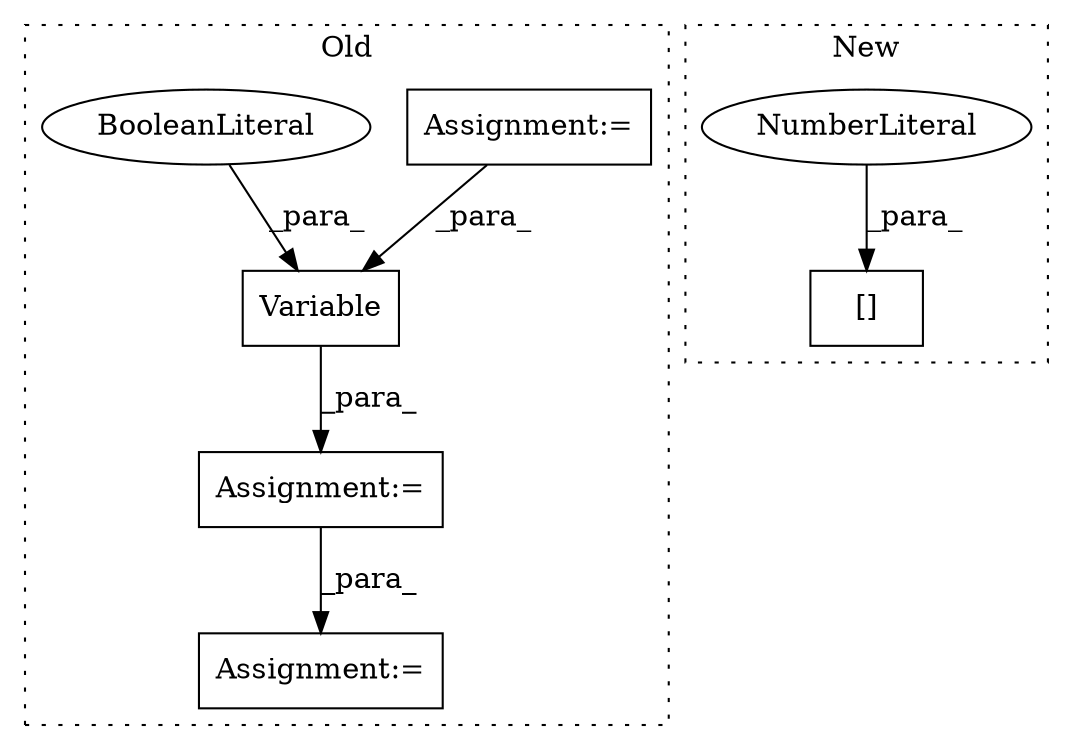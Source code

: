 digraph G {
subgraph cluster0 {
1 [label="Variable" a="32" s="5819,5839" l="9,1" shape="box"];
3 [label="Assignment:=" a="7" s="5965" l="1" shape="box"];
5 [label="Assignment:=" a="7" s="5732" l="1" shape="box"];
6 [label="Assignment:=" a="7" s="5818" l="1" shape="box"];
7 [label="BooleanLiteral" a="9" s="5834" l="5" shape="ellipse"];
label = "Old";
style="dotted";
}
subgraph cluster1 {
2 [label="[]" a="2" s="2906,2927" l="20,1" shape="box"];
4 [label="NumberLiteral" a="34" s="2926" l="1" shape="ellipse"];
label = "New";
style="dotted";
}
1 -> 6 [label="_para_"];
4 -> 2 [label="_para_"];
5 -> 1 [label="_para_"];
6 -> 3 [label="_para_"];
7 -> 1 [label="_para_"];
}